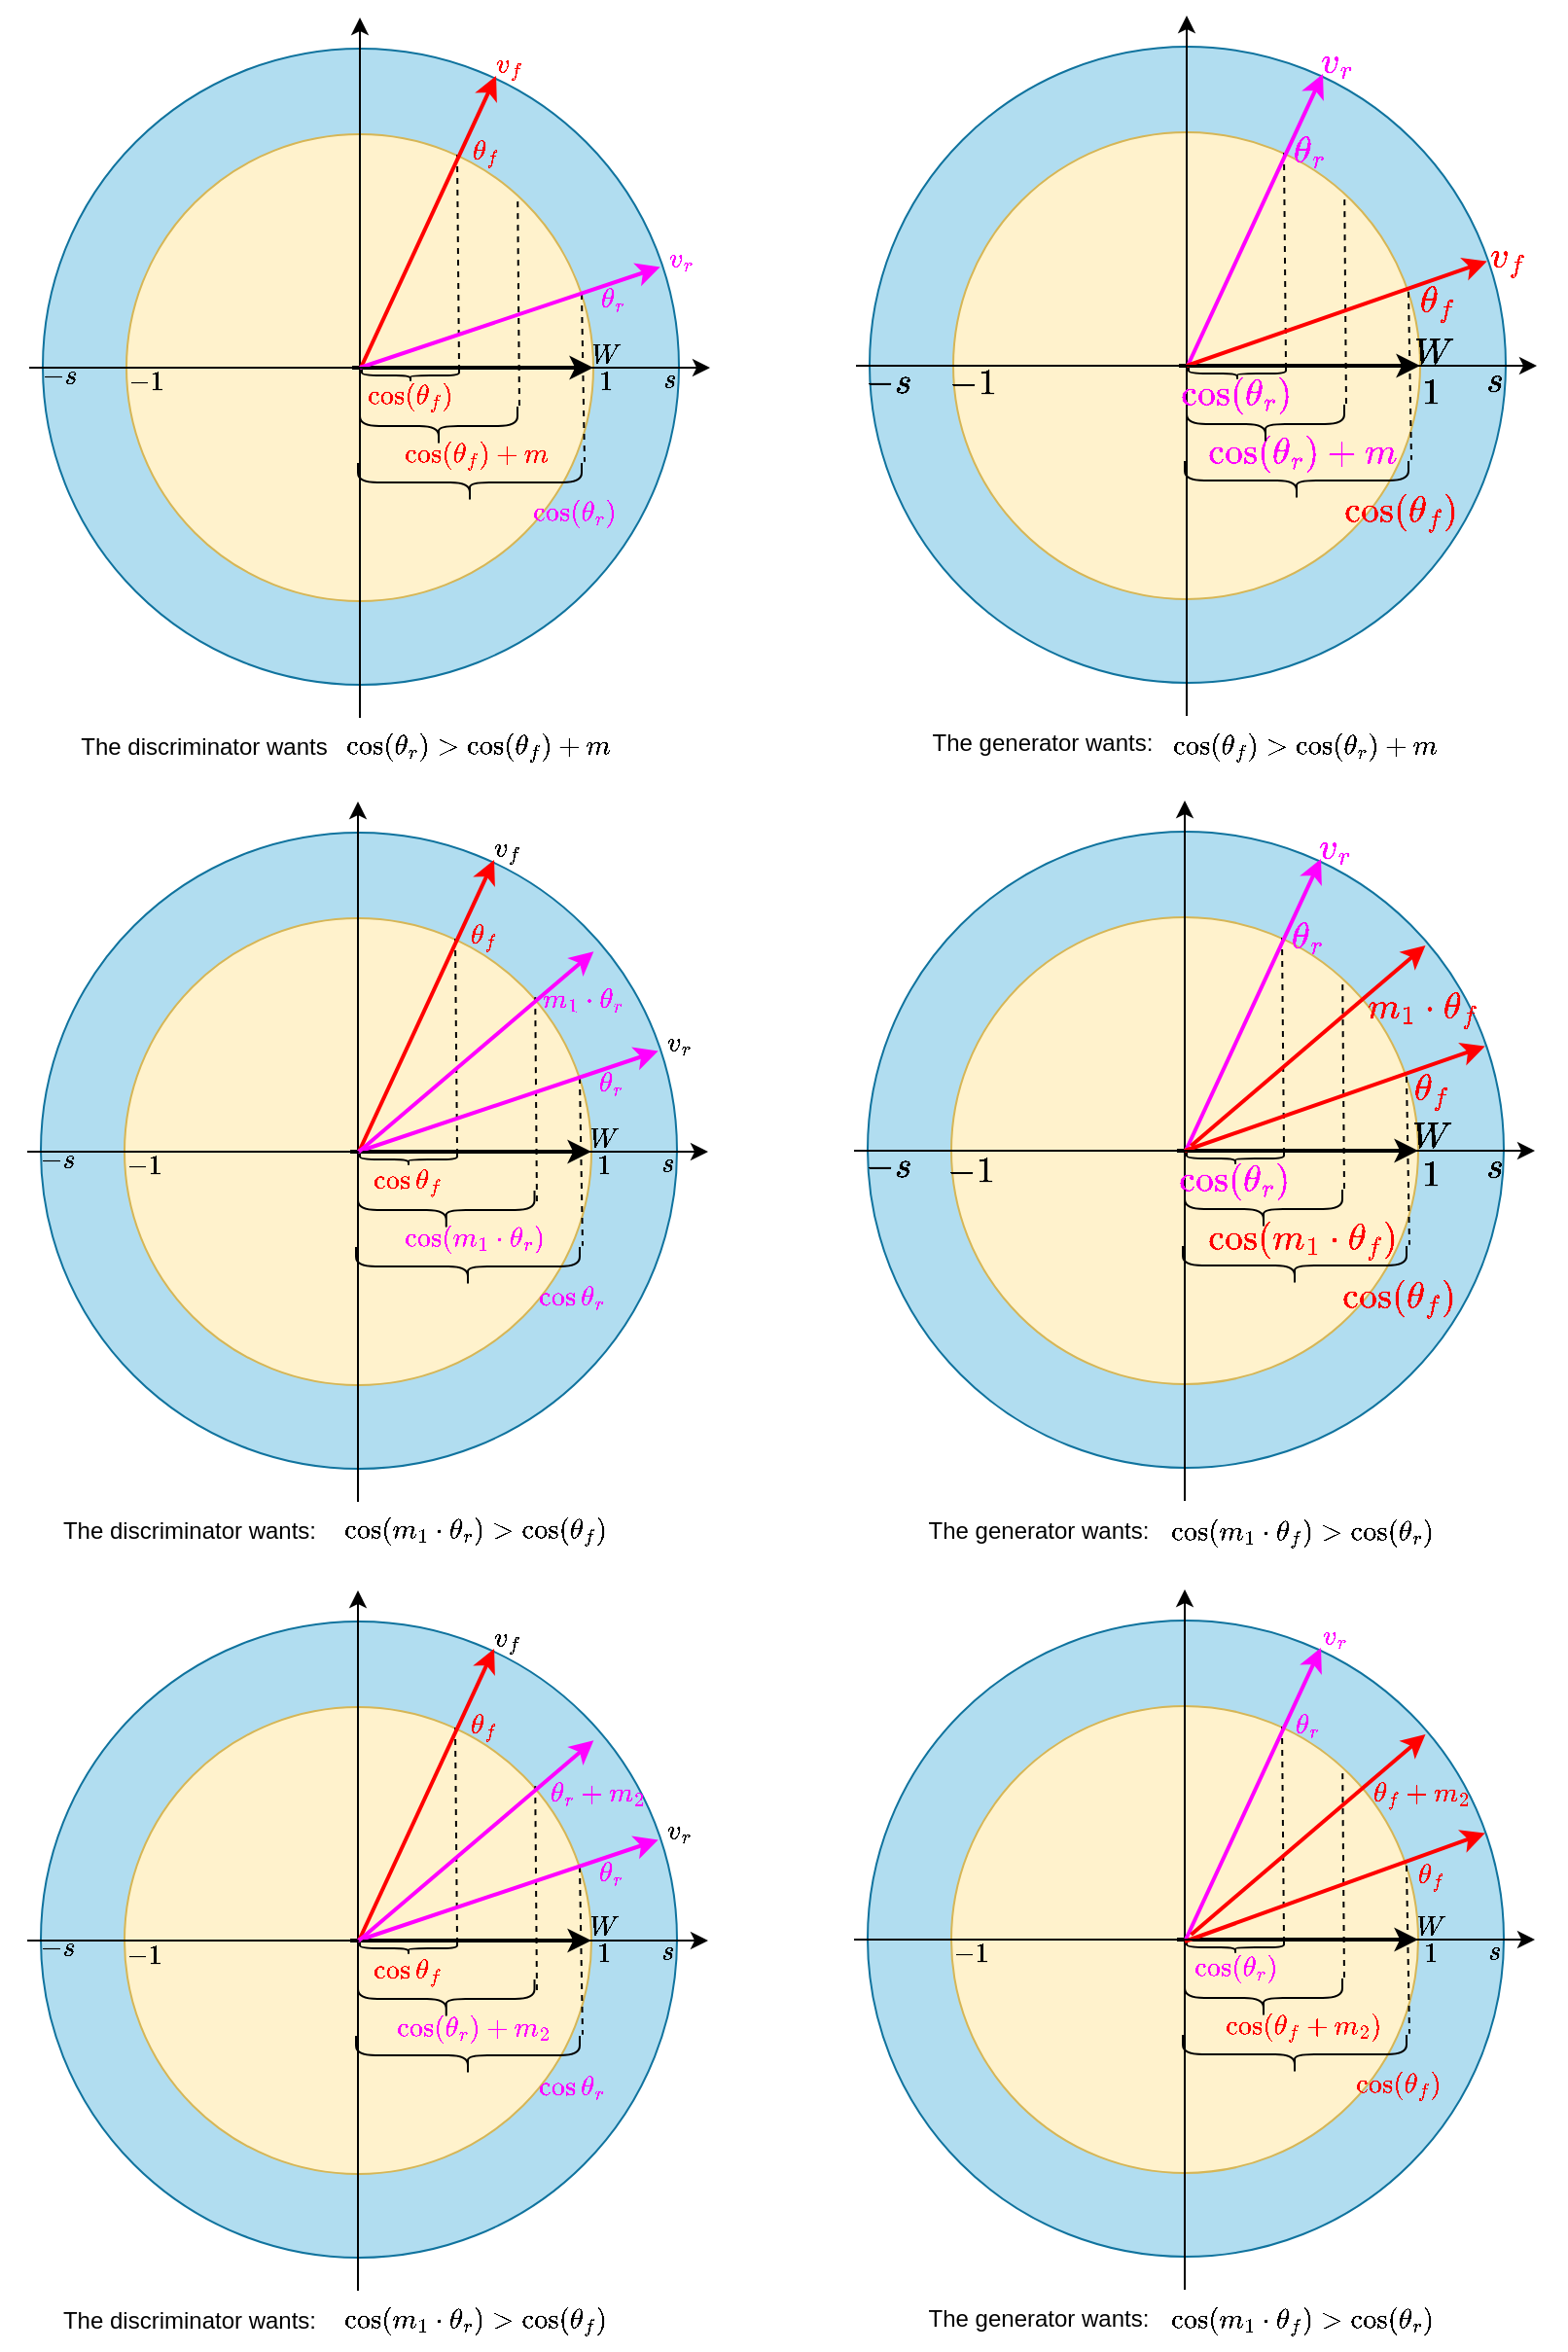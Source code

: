 <mxfile version="21.6.8" type="github">
  <diagram name="Page-1" id="L5gE9TaHChZpEfNY-t2x">
    <mxGraphModel dx="548" dy="389" grid="1" gridSize="10" guides="1" tooltips="1" connect="1" arrows="1" fold="1" page="0" pageScale="1" pageWidth="827" pageHeight="1169" math="1" shadow="0">
      <root>
        <mxCell id="0" />
        <mxCell id="1" parent="0" />
        <mxCell id="ebqqvcWVVmoioaNN8tBe-39" value="" style="ellipse;whiteSpace=wrap;html=1;aspect=fixed;fillColor=#b1ddf0;strokeColor=#10739e;" vertex="1" parent="1">
          <mxGeometry x="37" y="26" width="327" height="327" as="geometry" />
        </mxCell>
        <mxCell id="UZf72PWpk065BYjZ_3hO-1" value="" style="ellipse;whiteSpace=wrap;html=1;aspect=fixed;fillColor=#fff2cc;strokeColor=#d6b656;" parent="1" vertex="1">
          <mxGeometry x="80" y="70" width="240" height="240" as="geometry" />
        </mxCell>
        <mxCell id="UZf72PWpk065BYjZ_3hO-2" value="" style="endArrow=classic;html=1;rounded=0;exitX=0;exitY=0;exitDx=0;exitDy=0;strokeWidth=2;" parent="1" edge="1" source="ebqqvcWVVmoioaNN8tBe-5">
          <mxGeometry width="50" height="50" relative="1" as="geometry">
            <mxPoint x="40" y="189.5" as="sourcePoint" />
            <mxPoint x="320" y="190" as="targetPoint" />
          </mxGeometry>
        </mxCell>
        <mxCell id="UZf72PWpk065BYjZ_3hO-3" value="" style="endArrow=classic;html=1;rounded=0;" parent="1" edge="1">
          <mxGeometry width="50" height="50" relative="1" as="geometry">
            <mxPoint x="200" y="370" as="sourcePoint" />
            <mxPoint x="200" y="10" as="targetPoint" />
          </mxGeometry>
        </mxCell>
        <mxCell id="UZf72PWpk065BYjZ_3hO-12" value="" style="endArrow=none;dashed=1;html=1;rounded=0;" parent="1" edge="1">
          <mxGeometry width="50" height="50" relative="1" as="geometry">
            <mxPoint x="200" y="80" as="sourcePoint" />
            <mxPoint x="200" y="150" as="targetPoint" />
          </mxGeometry>
        </mxCell>
        <mxCell id="UZf72PWpk065BYjZ_3hO-13" value="" style="endArrow=none;dashed=1;html=1;rounded=0;entryX=1.033;entryY=1.013;entryDx=0;entryDy=0;entryPerimeter=0;" parent="1" edge="1" target="ebqqvcWVVmoioaNN8tBe-8">
          <mxGeometry width="50" height="50" relative="1" as="geometry">
            <mxPoint x="314" y="152" as="sourcePoint" />
            <mxPoint x="314.16" y="190.15" as="targetPoint" />
          </mxGeometry>
        </mxCell>
        <mxCell id="ebqqvcWVVmoioaNN8tBe-3" value="" style="endArrow=none;dashed=1;html=1;rounded=0;exitX=0;exitY=0.25;exitDx=0;exitDy=0;" edge="1" parent="1">
          <mxGeometry width="50" height="50" relative="1" as="geometry">
            <mxPoint x="250.0" y="80.5" as="sourcePoint" />
            <mxPoint x="251" y="190" as="targetPoint" />
          </mxGeometry>
        </mxCell>
        <mxCell id="ebqqvcWVVmoioaNN8tBe-4" value="&lt;font color=&quot;#ff00ff&quot;&gt;$$\theta_r$$&lt;/font&gt;" style="text;html=1;strokeColor=none;fillColor=none;align=center;verticalAlign=middle;whiteSpace=wrap;rounded=0;" vertex="1" parent="1">
          <mxGeometry x="300" y="140" width="60" height="30" as="geometry" />
        </mxCell>
        <mxCell id="ebqqvcWVVmoioaNN8tBe-5" value="&lt;font color=&quot;#ff0000&quot;&gt;$$\cos &lt;br&gt;(\theta_f)$$&lt;/font&gt;" style="text;html=1;strokeColor=none;fillColor=none;align=center;verticalAlign=middle;whiteSpace=wrap;rounded=0;" vertex="1" parent="1">
          <mxGeometry x="196" y="190" width="60" height="30" as="geometry" />
        </mxCell>
        <mxCell id="ebqqvcWVVmoioaNN8tBe-6" value="&lt;font color=&quot;#ff0000&quot;&gt;$$\theta_f$$&lt;/font&gt;" style="text;html=1;strokeColor=none;fillColor=none;align=center;verticalAlign=middle;whiteSpace=wrap;rounded=0;" vertex="1" parent="1">
          <mxGeometry x="235" y="64" width="60" height="30" as="geometry" />
        </mxCell>
        <mxCell id="ebqqvcWVVmoioaNN8tBe-7" value="" style="shape=curlyBracket;whiteSpace=wrap;html=1;rounded=1;labelPosition=left;verticalLabelPosition=middle;align=right;verticalAlign=middle;rotation=-90;" vertex="1" parent="1">
          <mxGeometry x="223" y="169" width="6" height="50" as="geometry" />
        </mxCell>
        <mxCell id="ebqqvcWVVmoioaNN8tBe-8" value="" style="shape=curlyBracket;whiteSpace=wrap;html=1;rounded=1;labelPosition=left;verticalLabelPosition=middle;align=right;verticalAlign=middle;rotation=-90;" vertex="1" parent="1">
          <mxGeometry x="246.5" y="191.5" width="20" height="115" as="geometry" />
        </mxCell>
        <mxCell id="ebqqvcWVVmoioaNN8tBe-9" value="&lt;font color=&quot;#ff00ff&quot;&gt;$$\cos &lt;br&gt;(\theta_r)$$&lt;/font&gt;" style="text;html=1;strokeColor=none;fillColor=none;align=center;verticalAlign=middle;whiteSpace=wrap;rounded=0;" vertex="1" parent="1">
          <mxGeometry x="280" y="250" width="60" height="30" as="geometry" />
        </mxCell>
        <mxCell id="ebqqvcWVVmoioaNN8tBe-10" value="&lt;font color=&quot;#ff0000&quot;&gt;$$\cos &lt;br&gt;(\theta_f) +m$$&lt;/font&gt;" style="text;html=1;strokeColor=none;fillColor=none;align=center;verticalAlign=middle;whiteSpace=wrap;rounded=0;" vertex="1" parent="1">
          <mxGeometry x="230" y="220" width="60" height="30" as="geometry" />
        </mxCell>
        <mxCell id="ebqqvcWVVmoioaNN8tBe-11" value="" style="shape=curlyBracket;whiteSpace=wrap;html=1;rounded=1;labelPosition=left;verticalLabelPosition=middle;align=right;verticalAlign=middle;rotation=-90;" vertex="1" parent="1">
          <mxGeometry x="230.5" y="179.5" width="20" height="81" as="geometry" />
        </mxCell>
        <mxCell id="ebqqvcWVVmoioaNN8tBe-12" value="" style="endArrow=none;dashed=1;html=1;rounded=0;entryX=1.033;entryY=1.013;entryDx=0;entryDy=0;entryPerimeter=0;exitX=0.838;exitY=0.144;exitDx=0;exitDy=0;exitPerimeter=0;" edge="1" parent="1" source="UZf72PWpk065BYjZ_3hO-1">
          <mxGeometry width="50" height="50" relative="1" as="geometry">
            <mxPoint x="281" y="126" as="sourcePoint" />
            <mxPoint x="282" y="212" as="targetPoint" />
          </mxGeometry>
        </mxCell>
        <mxCell id="ebqqvcWVVmoioaNN8tBe-13" value="The discriminator wants" style="text;html=1;strokeColor=none;fillColor=none;align=center;verticalAlign=middle;whiteSpace=wrap;rounded=0;" vertex="1" parent="1">
          <mxGeometry x="40" y="370" width="160" height="30" as="geometry" />
        </mxCell>
        <mxCell id="ebqqvcWVVmoioaNN8tBe-16" value="$$\cos(\theta_r)&amp;gt;\cos(\theta_f) +m$$" style="text;html=1;strokeColor=none;fillColor=none;align=center;verticalAlign=middle;whiteSpace=wrap;rounded=0;" vertex="1" parent="1">
          <mxGeometry x="230.5" y="370" width="60" height="30" as="geometry" />
        </mxCell>
        <mxCell id="ebqqvcWVVmoioaNN8tBe-37" value="$$W$$" style="text;html=1;strokeColor=none;fillColor=none;align=center;verticalAlign=middle;whiteSpace=wrap;rounded=0;" vertex="1" parent="1">
          <mxGeometry x="297" y="167.5" width="60" height="30" as="geometry" />
        </mxCell>
        <mxCell id="ebqqvcWVVmoioaNN8tBe-40" value="&lt;font color=&quot;#ff0000&quot;&gt;$$v_f$$&lt;/font&gt;" style="text;html=1;strokeColor=none;fillColor=none;align=center;verticalAlign=middle;whiteSpace=wrap;rounded=0;" vertex="1" parent="1">
          <mxGeometry x="246.5" y="19" width="60" height="30" as="geometry" />
        </mxCell>
        <mxCell id="ebqqvcWVVmoioaNN8tBe-41" value="&lt;font color=&quot;#ff00ff&quot;&gt;$$v_r$$&lt;/font&gt;" style="text;html=1;strokeColor=none;fillColor=none;align=center;verticalAlign=middle;whiteSpace=wrap;rounded=0;" vertex="1" parent="1">
          <mxGeometry x="335" y="118.5" width="60" height="30" as="geometry" />
        </mxCell>
        <mxCell id="ebqqvcWVVmoioaNN8tBe-42" value="" style="endArrow=classic;html=1;rounded=0;entryX=0.392;entryY=0.7;entryDx=0;entryDy=0;entryPerimeter=0;strokeWidth=2;strokeColor=#FF0000;" edge="1" parent="1" target="ebqqvcWVVmoioaNN8tBe-40">
          <mxGeometry width="50" height="50" relative="1" as="geometry">
            <mxPoint x="200.5" y="190" as="sourcePoint" />
            <mxPoint x="250.5" y="140" as="targetPoint" />
          </mxGeometry>
        </mxCell>
        <mxCell id="ebqqvcWVVmoioaNN8tBe-43" value="" style="endArrow=classic;html=1;rounded=0;entryX=0.906;entryY=-0.058;entryDx=0;entryDy=0;entryPerimeter=0;strokeWidth=2;strokeColor=#FF00FF;" edge="1" parent="1" target="ebqqvcWVVmoioaNN8tBe-4">
          <mxGeometry width="50" height="50" relative="1" as="geometry">
            <mxPoint x="200" y="190" as="sourcePoint" />
            <mxPoint x="280" y="50" as="targetPoint" />
          </mxGeometry>
        </mxCell>
        <mxCell id="ebqqvcWVVmoioaNN8tBe-44" value="" style="endArrow=classic;html=1;rounded=0;" edge="1" parent="1">
          <mxGeometry width="50" height="50" relative="1" as="geometry">
            <mxPoint x="30" y="190" as="sourcePoint" />
            <mxPoint x="380" y="190" as="targetPoint" />
          </mxGeometry>
        </mxCell>
        <mxCell id="ebqqvcWVVmoioaNN8tBe-45" value="$$1$$" style="text;html=1;strokeColor=none;fillColor=none;align=center;verticalAlign=middle;whiteSpace=wrap;rounded=0;" vertex="1" parent="1">
          <mxGeometry x="297" y="181.5" width="60" height="30" as="geometry" />
        </mxCell>
        <mxCell id="ebqqvcWVVmoioaNN8tBe-46" value="$$s$$" style="text;html=1;strokeColor=none;fillColor=none;align=center;verticalAlign=middle;whiteSpace=wrap;rounded=0;" vertex="1" parent="1">
          <mxGeometry x="329" y="180.5" width="60" height="30" as="geometry" />
        </mxCell>
        <mxCell id="ebqqvcWVVmoioaNN8tBe-47" value="$$-s$$" style="text;html=1;strokeColor=none;fillColor=none;align=center;verticalAlign=middle;whiteSpace=wrap;rounded=0;" vertex="1" parent="1">
          <mxGeometry x="16" y="178.5" width="60" height="30" as="geometry" />
        </mxCell>
        <mxCell id="ebqqvcWVVmoioaNN8tBe-48" value="$$-1$$" style="text;html=1;strokeColor=none;fillColor=none;align=center;verticalAlign=middle;whiteSpace=wrap;rounded=0;" vertex="1" parent="1">
          <mxGeometry x="60" y="182" width="60" height="30" as="geometry" />
        </mxCell>
        <mxCell id="ebqqvcWVVmoioaNN8tBe-49" value="" style="ellipse;whiteSpace=wrap;html=1;aspect=fixed;fillColor=#b1ddf0;strokeColor=#10739e;" vertex="1" parent="1">
          <mxGeometry x="462" y="25" width="327" height="327" as="geometry" />
        </mxCell>
        <mxCell id="ebqqvcWVVmoioaNN8tBe-50" value="" style="ellipse;whiteSpace=wrap;html=1;aspect=fixed;fillColor=#fff2cc;strokeColor=#d6b656;" vertex="1" parent="1">
          <mxGeometry x="505" y="69" width="240" height="240" as="geometry" />
        </mxCell>
        <mxCell id="ebqqvcWVVmoioaNN8tBe-51" value="" style="endArrow=classic;html=1;rounded=0;exitX=0;exitY=0;exitDx=0;exitDy=0;strokeWidth=2;" edge="1" parent="1" source="ebqqvcWVVmoioaNN8tBe-57">
          <mxGeometry width="50" height="50" relative="1" as="geometry">
            <mxPoint x="465" y="188.5" as="sourcePoint" />
            <mxPoint x="745" y="189" as="targetPoint" />
          </mxGeometry>
        </mxCell>
        <mxCell id="ebqqvcWVVmoioaNN8tBe-52" value="" style="endArrow=classic;html=1;rounded=0;" edge="1" parent="1">
          <mxGeometry width="50" height="50" relative="1" as="geometry">
            <mxPoint x="625" y="369" as="sourcePoint" />
            <mxPoint x="625" y="9" as="targetPoint" />
          </mxGeometry>
        </mxCell>
        <mxCell id="ebqqvcWVVmoioaNN8tBe-53" value="" style="endArrow=none;dashed=1;html=1;rounded=0;" edge="1" parent="1">
          <mxGeometry width="50" height="50" relative="1" as="geometry">
            <mxPoint x="625" y="79" as="sourcePoint" />
            <mxPoint x="625" y="149" as="targetPoint" />
          </mxGeometry>
        </mxCell>
        <mxCell id="ebqqvcWVVmoioaNN8tBe-54" value="" style="endArrow=none;dashed=1;html=1;rounded=0;entryX=1.033;entryY=1.013;entryDx=0;entryDy=0;entryPerimeter=0;" edge="1" parent="1" target="ebqqvcWVVmoioaNN8tBe-60">
          <mxGeometry width="50" height="50" relative="1" as="geometry">
            <mxPoint x="739" y="151" as="sourcePoint" />
            <mxPoint x="739.16" y="189.15" as="targetPoint" />
          </mxGeometry>
        </mxCell>
        <mxCell id="ebqqvcWVVmoioaNN8tBe-55" value="" style="endArrow=none;dashed=1;html=1;rounded=0;exitX=0;exitY=0.25;exitDx=0;exitDy=0;" edge="1" parent="1">
          <mxGeometry width="50" height="50" relative="1" as="geometry">
            <mxPoint x="675.0" y="79.5" as="sourcePoint" />
            <mxPoint x="676" y="189" as="targetPoint" />
          </mxGeometry>
        </mxCell>
        <mxCell id="ebqqvcWVVmoioaNN8tBe-57" value="&lt;font style=&quot;font-size: 16px;&quot; color=&quot;#ff00ff&quot;&gt;$$\cos &lt;br&gt;(\theta_r)$$&lt;/font&gt;" style="text;html=1;strokeColor=none;fillColor=none;align=center;verticalAlign=middle;whiteSpace=wrap;rounded=0;" vertex="1" parent="1">
          <mxGeometry x="621" y="189" width="60" height="30" as="geometry" />
        </mxCell>
        <mxCell id="ebqqvcWVVmoioaNN8tBe-58" value="&lt;font style=&quot;font-size: 16px;&quot; color=&quot;#ff00ff&quot;&gt;$$\theta_r$$&lt;/font&gt;" style="text;html=1;strokeColor=none;fillColor=none;align=center;verticalAlign=middle;whiteSpace=wrap;rounded=0;" vertex="1" parent="1">
          <mxGeometry x="658" y="64" width="60" height="30" as="geometry" />
        </mxCell>
        <mxCell id="ebqqvcWVVmoioaNN8tBe-59" value="" style="shape=curlyBracket;whiteSpace=wrap;html=1;rounded=1;labelPosition=left;verticalLabelPosition=middle;align=right;verticalAlign=middle;rotation=-90;" vertex="1" parent="1">
          <mxGeometry x="648" y="168" width="6" height="50" as="geometry" />
        </mxCell>
        <mxCell id="ebqqvcWVVmoioaNN8tBe-60" value="" style="shape=curlyBracket;whiteSpace=wrap;html=1;rounded=1;labelPosition=left;verticalLabelPosition=middle;align=right;verticalAlign=middle;rotation=-90;" vertex="1" parent="1">
          <mxGeometry x="671.5" y="190.5" width="20" height="115" as="geometry" />
        </mxCell>
        <mxCell id="ebqqvcWVVmoioaNN8tBe-61" value="&lt;font style=&quot;font-size: 16px;&quot; color=&quot;#ff0000&quot;&gt;$$\cos &lt;br&gt;(\theta_f)$$&lt;/font&gt;" style="text;html=1;strokeColor=none;fillColor=none;align=center;verticalAlign=middle;whiteSpace=wrap;rounded=0;" vertex="1" parent="1">
          <mxGeometry x="705" y="249" width="60" height="30" as="geometry" />
        </mxCell>
        <mxCell id="ebqqvcWVVmoioaNN8tBe-62" value="&lt;font style=&quot;font-size: 16px;&quot; color=&quot;#ff00ff&quot;&gt;$$\cos &lt;br&gt;(\theta_r) +m$$&lt;/font&gt;" style="text;html=1;strokeColor=none;fillColor=none;align=center;verticalAlign=middle;whiteSpace=wrap;rounded=0;" vertex="1" parent="1">
          <mxGeometry x="655" y="219" width="60" height="30" as="geometry" />
        </mxCell>
        <mxCell id="ebqqvcWVVmoioaNN8tBe-63" value="" style="shape=curlyBracket;whiteSpace=wrap;html=1;rounded=1;labelPosition=left;verticalLabelPosition=middle;align=right;verticalAlign=middle;rotation=-90;" vertex="1" parent="1">
          <mxGeometry x="655.5" y="178.5" width="20" height="81" as="geometry" />
        </mxCell>
        <mxCell id="ebqqvcWVVmoioaNN8tBe-64" value="" style="endArrow=none;dashed=1;html=1;rounded=0;entryX=1.033;entryY=1.013;entryDx=0;entryDy=0;entryPerimeter=0;exitX=0.838;exitY=0.144;exitDx=0;exitDy=0;exitPerimeter=0;" edge="1" parent="1" source="ebqqvcWVVmoioaNN8tBe-50">
          <mxGeometry width="50" height="50" relative="1" as="geometry">
            <mxPoint x="706" y="125" as="sourcePoint" />
            <mxPoint x="707" y="211" as="targetPoint" />
          </mxGeometry>
        </mxCell>
        <mxCell id="ebqqvcWVVmoioaNN8tBe-66" value="$$\cos(\theta_f)&amp;gt;\cos(\theta_r) +m$$" style="text;html=1;strokeColor=none;fillColor=none;align=center;verticalAlign=middle;whiteSpace=wrap;rounded=0;" vertex="1" parent="1">
          <mxGeometry x="655.5" y="370" width="60" height="30" as="geometry" />
        </mxCell>
        <mxCell id="ebqqvcWVVmoioaNN8tBe-67" value="&lt;font style=&quot;font-size: 16px;&quot;&gt;$$W$$&lt;/font&gt;" style="text;html=1;strokeColor=none;fillColor=none;align=center;verticalAlign=middle;whiteSpace=wrap;rounded=0;" vertex="1" parent="1">
          <mxGeometry x="722" y="166.5" width="60" height="30" as="geometry" />
        </mxCell>
        <mxCell id="ebqqvcWVVmoioaNN8tBe-68" value="&lt;font style=&quot;font-size: 16px;&quot; color=&quot;#ff00ff&quot;&gt;$$v_r$$&lt;/font&gt;" style="text;html=1;strokeColor=none;fillColor=none;align=center;verticalAlign=middle;whiteSpace=wrap;rounded=0;" vertex="1" parent="1">
          <mxGeometry x="671.5" y="18" width="60" height="30" as="geometry" />
        </mxCell>
        <mxCell id="ebqqvcWVVmoioaNN8tBe-69" value="&lt;font style=&quot;font-size: 16px;&quot; color=&quot;#ff0000&quot;&gt;$$v_f$$&lt;/font&gt;" style="text;html=1;strokeColor=none;fillColor=none;align=center;verticalAlign=middle;whiteSpace=wrap;rounded=0;" vertex="1" parent="1">
          <mxGeometry x="760" y="117.5" width="60" height="30" as="geometry" />
        </mxCell>
        <mxCell id="ebqqvcWVVmoioaNN8tBe-70" value="" style="endArrow=classic;html=1;rounded=0;entryX=0.392;entryY=0.7;entryDx=0;entryDy=0;entryPerimeter=0;strokeWidth=2;strokeColor=#FF00FF;" edge="1" parent="1" target="ebqqvcWVVmoioaNN8tBe-68">
          <mxGeometry width="50" height="50" relative="1" as="geometry">
            <mxPoint x="625.5" y="189" as="sourcePoint" />
            <mxPoint x="675.5" y="139" as="targetPoint" />
          </mxGeometry>
        </mxCell>
        <mxCell id="ebqqvcWVVmoioaNN8tBe-71" value="" style="endArrow=classic;html=1;rounded=0;entryX=0.906;entryY=-0.058;entryDx=0;entryDy=0;entryPerimeter=0;strokeWidth=2;strokeColor=#FF0000;" edge="1" parent="1">
          <mxGeometry width="50" height="50" relative="1" as="geometry">
            <mxPoint x="625" y="189" as="sourcePoint" />
            <mxPoint x="779.36" y="135.26" as="targetPoint" />
          </mxGeometry>
        </mxCell>
        <mxCell id="ebqqvcWVVmoioaNN8tBe-72" value="" style="endArrow=classic;html=1;rounded=0;" edge="1" parent="1">
          <mxGeometry width="50" height="50" relative="1" as="geometry">
            <mxPoint x="455" y="189" as="sourcePoint" />
            <mxPoint x="805" y="189" as="targetPoint" />
          </mxGeometry>
        </mxCell>
        <mxCell id="ebqqvcWVVmoioaNN8tBe-73" value="&lt;font style=&quot;font-size: 16px;&quot;&gt;$$1$$&lt;/font&gt;" style="text;html=1;strokeColor=none;fillColor=none;align=center;verticalAlign=middle;whiteSpace=wrap;rounded=0;" vertex="1" parent="1">
          <mxGeometry x="721" y="188" width="60" height="30" as="geometry" />
        </mxCell>
        <mxCell id="ebqqvcWVVmoioaNN8tBe-74" value="&lt;font style=&quot;font-size: 16px;&quot;&gt;$$s$$&lt;/font&gt;" style="text;html=1;strokeColor=none;fillColor=none;align=center;verticalAlign=middle;whiteSpace=wrap;rounded=0;" vertex="1" parent="1">
          <mxGeometry x="753" y="182" width="60" height="30" as="geometry" />
        </mxCell>
        <mxCell id="ebqqvcWVVmoioaNN8tBe-75" value="&lt;font style=&quot;font-size: 16px;&quot;&gt;$$-s$$&lt;/font&gt;" style="text;html=1;strokeColor=none;fillColor=none;align=center;verticalAlign=middle;whiteSpace=wrap;rounded=0;" vertex="1" parent="1">
          <mxGeometry x="442" y="181.5" width="60" height="30" as="geometry" />
        </mxCell>
        <mxCell id="ebqqvcWVVmoioaNN8tBe-76" value="&lt;font style=&quot;font-size: 16px;&quot;&gt;$$-1$$&lt;/font&gt;" style="text;html=1;strokeColor=none;fillColor=none;align=center;verticalAlign=middle;whiteSpace=wrap;rounded=0;" vertex="1" parent="1">
          <mxGeometry x="485" y="183" width="60" height="30" as="geometry" />
        </mxCell>
        <mxCell id="ebqqvcWVVmoioaNN8tBe-80" value="" style="ellipse;whiteSpace=wrap;html=1;aspect=fixed;fillColor=#b1ddf0;strokeColor=#10739e;" vertex="1" parent="1">
          <mxGeometry x="36" y="429" width="327" height="327" as="geometry" />
        </mxCell>
        <mxCell id="ebqqvcWVVmoioaNN8tBe-81" value="" style="ellipse;whiteSpace=wrap;html=1;aspect=fixed;fillColor=#fff2cc;strokeColor=#d6b656;" vertex="1" parent="1">
          <mxGeometry x="79" y="473" width="240" height="240" as="geometry" />
        </mxCell>
        <mxCell id="ebqqvcWVVmoioaNN8tBe-82" value="" style="endArrow=classic;html=1;rounded=0;exitX=0;exitY=0;exitDx=0;exitDy=0;strokeWidth=2;" edge="1" parent="1" source="ebqqvcWVVmoioaNN8tBe-88">
          <mxGeometry width="50" height="50" relative="1" as="geometry">
            <mxPoint x="39" y="592.5" as="sourcePoint" />
            <mxPoint x="319" y="593" as="targetPoint" />
          </mxGeometry>
        </mxCell>
        <mxCell id="ebqqvcWVVmoioaNN8tBe-83" value="" style="endArrow=classic;html=1;rounded=0;" edge="1" parent="1">
          <mxGeometry width="50" height="50" relative="1" as="geometry">
            <mxPoint x="199" y="773" as="sourcePoint" />
            <mxPoint x="199" y="413" as="targetPoint" />
          </mxGeometry>
        </mxCell>
        <mxCell id="ebqqvcWVVmoioaNN8tBe-84" value="" style="endArrow=none;dashed=1;html=1;rounded=0;" edge="1" parent="1">
          <mxGeometry width="50" height="50" relative="1" as="geometry">
            <mxPoint x="199" y="483" as="sourcePoint" />
            <mxPoint x="199" y="553" as="targetPoint" />
          </mxGeometry>
        </mxCell>
        <mxCell id="ebqqvcWVVmoioaNN8tBe-85" value="" style="endArrow=none;dashed=1;html=1;rounded=0;entryX=1.033;entryY=1.013;entryDx=0;entryDy=0;entryPerimeter=0;" edge="1" parent="1" target="ebqqvcWVVmoioaNN8tBe-91">
          <mxGeometry width="50" height="50" relative="1" as="geometry">
            <mxPoint x="313" y="555" as="sourcePoint" />
            <mxPoint x="313.16" y="593.15" as="targetPoint" />
          </mxGeometry>
        </mxCell>
        <mxCell id="ebqqvcWVVmoioaNN8tBe-86" value="" style="endArrow=none;dashed=1;html=1;rounded=0;exitX=0;exitY=0.25;exitDx=0;exitDy=0;" edge="1" parent="1">
          <mxGeometry width="50" height="50" relative="1" as="geometry">
            <mxPoint x="249.0" y="483.5" as="sourcePoint" />
            <mxPoint x="250" y="593" as="targetPoint" />
          </mxGeometry>
        </mxCell>
        <mxCell id="ebqqvcWVVmoioaNN8tBe-87" value="&lt;font color=&quot;#ff00ff&quot;&gt;$$\theta_r$$&lt;/font&gt;" style="text;html=1;strokeColor=none;fillColor=none;align=center;verticalAlign=middle;whiteSpace=wrap;rounded=0;" vertex="1" parent="1">
          <mxGeometry x="299" y="543" width="60" height="30" as="geometry" />
        </mxCell>
        <mxCell id="ebqqvcWVVmoioaNN8tBe-88" value="&lt;font color=&quot;#ff0000&quot;&gt;$$\cos &lt;br&gt;\theta_f$$&lt;/font&gt;" style="text;html=1;strokeColor=none;fillColor=none;align=center;verticalAlign=middle;whiteSpace=wrap;rounded=0;" vertex="1" parent="1">
          <mxGeometry x="195" y="593" width="60" height="30" as="geometry" />
        </mxCell>
        <mxCell id="ebqqvcWVVmoioaNN8tBe-89" value="&lt;font color=&quot;#ff0000&quot;&gt;$$\theta_f$$&lt;/font&gt;" style="text;html=1;strokeColor=none;fillColor=none;align=center;verticalAlign=middle;whiteSpace=wrap;rounded=0;" vertex="1" parent="1">
          <mxGeometry x="234" y="467" width="60" height="30" as="geometry" />
        </mxCell>
        <mxCell id="ebqqvcWVVmoioaNN8tBe-90" value="" style="shape=curlyBracket;whiteSpace=wrap;html=1;rounded=1;labelPosition=left;verticalLabelPosition=middle;align=right;verticalAlign=middle;rotation=-90;" vertex="1" parent="1">
          <mxGeometry x="222" y="572" width="6" height="50" as="geometry" />
        </mxCell>
        <mxCell id="ebqqvcWVVmoioaNN8tBe-91" value="" style="shape=curlyBracket;whiteSpace=wrap;html=1;rounded=1;labelPosition=left;verticalLabelPosition=middle;align=right;verticalAlign=middle;rotation=-90;" vertex="1" parent="1">
          <mxGeometry x="245.5" y="594.5" width="20" height="115" as="geometry" />
        </mxCell>
        <mxCell id="ebqqvcWVVmoioaNN8tBe-92" value="&lt;font color=&quot;#ff00ff&quot;&gt;$$\cos &lt;br&gt;\theta_r$$&lt;/font&gt;" style="text;html=1;strokeColor=none;fillColor=none;align=center;verticalAlign=middle;whiteSpace=wrap;rounded=0;" vertex="1" parent="1">
          <mxGeometry x="279" y="653" width="60" height="30" as="geometry" />
        </mxCell>
        <mxCell id="ebqqvcWVVmoioaNN8tBe-93" value="&lt;font color=&quot;#ff00ff&quot;&gt;$$\cos &lt;br&gt;(m_1\cdot \theta_r)$$&lt;/font&gt;" style="text;html=1;strokeColor=none;fillColor=none;align=center;verticalAlign=middle;whiteSpace=wrap;rounded=0;" vertex="1" parent="1">
          <mxGeometry x="229" y="623" width="60" height="30" as="geometry" />
        </mxCell>
        <mxCell id="ebqqvcWVVmoioaNN8tBe-94" value="" style="shape=curlyBracket;whiteSpace=wrap;html=1;rounded=1;labelPosition=left;verticalLabelPosition=middle;align=right;verticalAlign=middle;rotation=-90;" vertex="1" parent="1">
          <mxGeometry x="234.38" y="577.63" width="20" height="90.75" as="geometry" />
        </mxCell>
        <mxCell id="ebqqvcWVVmoioaNN8tBe-95" value="" style="endArrow=none;dashed=1;html=1;rounded=0;entryX=1.033;entryY=1.013;entryDx=0;entryDy=0;entryPerimeter=0;exitX=0.838;exitY=0.144;exitDx=0;exitDy=0;exitPerimeter=0;" edge="1" parent="1">
          <mxGeometry width="50" height="50" relative="1" as="geometry">
            <mxPoint x="290.12" y="513.56" as="sourcePoint" />
            <mxPoint x="291" y="621" as="targetPoint" />
          </mxGeometry>
        </mxCell>
        <mxCell id="ebqqvcWVVmoioaNN8tBe-96" value="The discriminator wants:" style="text;html=1;strokeColor=none;fillColor=none;align=center;verticalAlign=middle;whiteSpace=wrap;rounded=0;" vertex="1" parent="1">
          <mxGeometry x="45" y="773" width="134.5" height="30" as="geometry" />
        </mxCell>
        <mxCell id="ebqqvcWVVmoioaNN8tBe-97" value="$$\cos(m_1\cdot \theta_r)&amp;gt;\cos(\theta_f)$$" style="text;html=1;strokeColor=none;fillColor=none;align=center;verticalAlign=middle;whiteSpace=wrap;rounded=0;" vertex="1" parent="1">
          <mxGeometry x="229.5" y="773" width="60" height="30" as="geometry" />
        </mxCell>
        <mxCell id="ebqqvcWVVmoioaNN8tBe-98" value="$$W$$" style="text;html=1;strokeColor=none;fillColor=none;align=center;verticalAlign=middle;whiteSpace=wrap;rounded=0;" vertex="1" parent="1">
          <mxGeometry x="296" y="570.5" width="60" height="30" as="geometry" />
        </mxCell>
        <mxCell id="ebqqvcWVVmoioaNN8tBe-99" value="$$v_f$$" style="text;html=1;strokeColor=none;fillColor=none;align=center;verticalAlign=middle;whiteSpace=wrap;rounded=0;" vertex="1" parent="1">
          <mxGeometry x="245.5" y="422" width="60" height="30" as="geometry" />
        </mxCell>
        <mxCell id="ebqqvcWVVmoioaNN8tBe-100" value="$$v_r$$" style="text;html=1;strokeColor=none;fillColor=none;align=center;verticalAlign=middle;whiteSpace=wrap;rounded=0;" vertex="1" parent="1">
          <mxGeometry x="334" y="521.5" width="60" height="30" as="geometry" />
        </mxCell>
        <mxCell id="ebqqvcWVVmoioaNN8tBe-101" value="" style="endArrow=classic;html=1;rounded=0;entryX=0.392;entryY=0.7;entryDx=0;entryDy=0;entryPerimeter=0;strokeWidth=2;strokeColor=#FF0000;" edge="1" parent="1" target="ebqqvcWVVmoioaNN8tBe-99">
          <mxGeometry width="50" height="50" relative="1" as="geometry">
            <mxPoint x="199.5" y="593" as="sourcePoint" />
            <mxPoint x="249.5" y="543" as="targetPoint" />
          </mxGeometry>
        </mxCell>
        <mxCell id="ebqqvcWVVmoioaNN8tBe-102" value="" style="endArrow=classic;html=1;rounded=0;entryX=0.906;entryY=-0.058;entryDx=0;entryDy=0;entryPerimeter=0;strokeWidth=2;strokeColor=#FF00FF;" edge="1" parent="1" target="ebqqvcWVVmoioaNN8tBe-87">
          <mxGeometry width="50" height="50" relative="1" as="geometry">
            <mxPoint x="199" y="593" as="sourcePoint" />
            <mxPoint x="279" y="453" as="targetPoint" />
          </mxGeometry>
        </mxCell>
        <mxCell id="ebqqvcWVVmoioaNN8tBe-103" value="" style="endArrow=classic;html=1;rounded=0;" edge="1" parent="1">
          <mxGeometry width="50" height="50" relative="1" as="geometry">
            <mxPoint x="29" y="593" as="sourcePoint" />
            <mxPoint x="379" y="593" as="targetPoint" />
          </mxGeometry>
        </mxCell>
        <mxCell id="ebqqvcWVVmoioaNN8tBe-104" value="$$1$$" style="text;html=1;strokeColor=none;fillColor=none;align=center;verticalAlign=middle;whiteSpace=wrap;rounded=0;" vertex="1" parent="1">
          <mxGeometry x="296" y="584.5" width="60" height="30" as="geometry" />
        </mxCell>
        <mxCell id="ebqqvcWVVmoioaNN8tBe-105" value="$$s$$" style="text;html=1;strokeColor=none;fillColor=none;align=center;verticalAlign=middle;whiteSpace=wrap;rounded=0;" vertex="1" parent="1">
          <mxGeometry x="328" y="583.5" width="60" height="30" as="geometry" />
        </mxCell>
        <mxCell id="ebqqvcWVVmoioaNN8tBe-106" value="$$-s$$" style="text;html=1;strokeColor=none;fillColor=none;align=center;verticalAlign=middle;whiteSpace=wrap;rounded=0;" vertex="1" parent="1">
          <mxGeometry x="15" y="581.5" width="60" height="30" as="geometry" />
        </mxCell>
        <mxCell id="ebqqvcWVVmoioaNN8tBe-107" value="$$-1$$" style="text;html=1;strokeColor=none;fillColor=none;align=center;verticalAlign=middle;whiteSpace=wrap;rounded=0;" vertex="1" parent="1">
          <mxGeometry x="59" y="585" width="60" height="30" as="geometry" />
        </mxCell>
        <mxCell id="ebqqvcWVVmoioaNN8tBe-108" value="" style="endArrow=classic;html=1;rounded=0;entryX=0.869;entryY=0.187;entryDx=0;entryDy=0;entryPerimeter=0;strokeWidth=2;strokeColor=#FF00FF;" edge="1" parent="1" target="ebqqvcWVVmoioaNN8tBe-80">
          <mxGeometry width="50" height="50" relative="1" as="geometry">
            <mxPoint x="199.5" y="593" as="sourcePoint" />
            <mxPoint x="353.5" y="541" as="targetPoint" />
          </mxGeometry>
        </mxCell>
        <mxCell id="ebqqvcWVVmoioaNN8tBe-110" value="&lt;font color=&quot;#ff00ff&quot;&gt;$$m_1\cdot \theta_r$$&lt;/font&gt;" style="text;html=1;strokeColor=none;fillColor=none;align=center;verticalAlign=middle;whiteSpace=wrap;rounded=0;" vertex="1" parent="1">
          <mxGeometry x="285" y="500" width="60" height="30" as="geometry" />
        </mxCell>
        <mxCell id="ebqqvcWVVmoioaNN8tBe-141" value="" style="ellipse;whiteSpace=wrap;html=1;aspect=fixed;fillColor=#b1ddf0;strokeColor=#10739e;" vertex="1" parent="1">
          <mxGeometry x="461" y="428.5" width="327" height="327" as="geometry" />
        </mxCell>
        <mxCell id="ebqqvcWVVmoioaNN8tBe-142" value="" style="ellipse;whiteSpace=wrap;html=1;aspect=fixed;fillColor=#fff2cc;strokeColor=#d6b656;" vertex="1" parent="1">
          <mxGeometry x="504" y="472.5" width="240" height="240" as="geometry" />
        </mxCell>
        <mxCell id="ebqqvcWVVmoioaNN8tBe-143" value="" style="endArrow=classic;html=1;rounded=0;exitX=0;exitY=0;exitDx=0;exitDy=0;strokeWidth=2;" edge="1" parent="1" source="ebqqvcWVVmoioaNN8tBe-149">
          <mxGeometry width="50" height="50" relative="1" as="geometry">
            <mxPoint x="464" y="592" as="sourcePoint" />
            <mxPoint x="744" y="592.5" as="targetPoint" />
          </mxGeometry>
        </mxCell>
        <mxCell id="ebqqvcWVVmoioaNN8tBe-144" value="" style="endArrow=classic;html=1;rounded=0;" edge="1" parent="1">
          <mxGeometry width="50" height="50" relative="1" as="geometry">
            <mxPoint x="624" y="772.5" as="sourcePoint" />
            <mxPoint x="624" y="412.5" as="targetPoint" />
          </mxGeometry>
        </mxCell>
        <mxCell id="ebqqvcWVVmoioaNN8tBe-145" value="" style="endArrow=none;dashed=1;html=1;rounded=0;" edge="1" parent="1">
          <mxGeometry width="50" height="50" relative="1" as="geometry">
            <mxPoint x="624" y="482.5" as="sourcePoint" />
            <mxPoint x="624" y="552.5" as="targetPoint" />
          </mxGeometry>
        </mxCell>
        <mxCell id="ebqqvcWVVmoioaNN8tBe-146" value="" style="endArrow=none;dashed=1;html=1;rounded=0;entryX=1.033;entryY=1.013;entryDx=0;entryDy=0;entryPerimeter=0;" edge="1" parent="1" target="ebqqvcWVVmoioaNN8tBe-152">
          <mxGeometry width="50" height="50" relative="1" as="geometry">
            <mxPoint x="738" y="554.5" as="sourcePoint" />
            <mxPoint x="738.16" y="592.65" as="targetPoint" />
          </mxGeometry>
        </mxCell>
        <mxCell id="ebqqvcWVVmoioaNN8tBe-147" value="" style="endArrow=none;dashed=1;html=1;rounded=0;exitX=0;exitY=0.25;exitDx=0;exitDy=0;" edge="1" parent="1">
          <mxGeometry width="50" height="50" relative="1" as="geometry">
            <mxPoint x="674.0" y="483" as="sourcePoint" />
            <mxPoint x="675" y="592.5" as="targetPoint" />
          </mxGeometry>
        </mxCell>
        <mxCell id="ebqqvcWVVmoioaNN8tBe-149" value="&lt;font style=&quot;font-size: 16px;&quot; color=&quot;#ff00ff&quot;&gt;$$\cos &lt;br&gt;(\theta_r)$$&lt;/font&gt;" style="text;html=1;strokeColor=none;fillColor=none;align=center;verticalAlign=middle;whiteSpace=wrap;rounded=0;" vertex="1" parent="1">
          <mxGeometry x="620" y="592.5" width="60" height="30" as="geometry" />
        </mxCell>
        <mxCell id="ebqqvcWVVmoioaNN8tBe-150" value="&lt;font style=&quot;font-size: 16px;&quot; color=&quot;#ff00ff&quot;&gt;$$\theta_r$$&lt;/font&gt;" style="text;html=1;strokeColor=none;fillColor=none;align=center;verticalAlign=middle;whiteSpace=wrap;rounded=0;" vertex="1" parent="1">
          <mxGeometry x="657" y="467.5" width="60" height="30" as="geometry" />
        </mxCell>
        <mxCell id="ebqqvcWVVmoioaNN8tBe-151" value="" style="shape=curlyBracket;whiteSpace=wrap;html=1;rounded=1;labelPosition=left;verticalLabelPosition=middle;align=right;verticalAlign=middle;rotation=-90;" vertex="1" parent="1">
          <mxGeometry x="647" y="571.5" width="6" height="50" as="geometry" />
        </mxCell>
        <mxCell id="ebqqvcWVVmoioaNN8tBe-152" value="" style="shape=curlyBracket;whiteSpace=wrap;html=1;rounded=1;labelPosition=left;verticalLabelPosition=middle;align=right;verticalAlign=middle;rotation=-90;" vertex="1" parent="1">
          <mxGeometry x="670.5" y="594" width="20" height="115" as="geometry" />
        </mxCell>
        <mxCell id="ebqqvcWVVmoioaNN8tBe-153" value="&lt;font style=&quot;font-size: 16px;&quot; color=&quot;#ff0000&quot;&gt;$$\cos &lt;br&gt;(\theta_f)$$&lt;/font&gt;" style="text;html=1;strokeColor=none;fillColor=none;align=center;verticalAlign=middle;whiteSpace=wrap;rounded=0;" vertex="1" parent="1">
          <mxGeometry x="704" y="652.5" width="60" height="30" as="geometry" />
        </mxCell>
        <mxCell id="ebqqvcWVVmoioaNN8tBe-155" value="" style="shape=curlyBracket;whiteSpace=wrap;html=1;rounded=1;labelPosition=left;verticalLabelPosition=middle;align=right;verticalAlign=middle;rotation=-90;" vertex="1" parent="1">
          <mxGeometry x="654.5" y="582" width="20" height="81" as="geometry" />
        </mxCell>
        <mxCell id="ebqqvcWVVmoioaNN8tBe-156" value="" style="endArrow=none;dashed=1;html=1;rounded=0;entryX=1.033;entryY=1.013;entryDx=0;entryDy=0;entryPerimeter=0;exitX=0.838;exitY=0.144;exitDx=0;exitDy=0;exitPerimeter=0;" edge="1" parent="1" source="ebqqvcWVVmoioaNN8tBe-142">
          <mxGeometry width="50" height="50" relative="1" as="geometry">
            <mxPoint x="705" y="528.5" as="sourcePoint" />
            <mxPoint x="706" y="614.5" as="targetPoint" />
          </mxGeometry>
        </mxCell>
        <mxCell id="ebqqvcWVVmoioaNN8tBe-157" value="The generator wants:" style="text;html=1;strokeColor=none;fillColor=none;align=center;verticalAlign=middle;whiteSpace=wrap;rounded=0;" vertex="1" parent="1">
          <mxGeometry x="489" y="772.5" width="119.5" height="30" as="geometry" />
        </mxCell>
        <mxCell id="ebqqvcWVVmoioaNN8tBe-158" value="$$\cos(m_1\cdot \theta_f)&amp;gt;\cos(\theta_r)$$" style="text;html=1;strokeColor=none;fillColor=none;align=center;verticalAlign=middle;whiteSpace=wrap;rounded=0;" vertex="1" parent="1">
          <mxGeometry x="654.5" y="773.5" width="60" height="30" as="geometry" />
        </mxCell>
        <mxCell id="ebqqvcWVVmoioaNN8tBe-159" value="&lt;font style=&quot;font-size: 16px;&quot;&gt;$$W$$&lt;/font&gt;" style="text;html=1;strokeColor=none;fillColor=none;align=center;verticalAlign=middle;whiteSpace=wrap;rounded=0;" vertex="1" parent="1">
          <mxGeometry x="721" y="570" width="60" height="30" as="geometry" />
        </mxCell>
        <mxCell id="ebqqvcWVVmoioaNN8tBe-160" value="&lt;font style=&quot;font-size: 16px;&quot; color=&quot;#ff00ff&quot;&gt;$$v_r$$&lt;/font&gt;" style="text;html=1;strokeColor=none;fillColor=none;align=center;verticalAlign=middle;whiteSpace=wrap;rounded=0;" vertex="1" parent="1">
          <mxGeometry x="670.5" y="421.5" width="60" height="30" as="geometry" />
        </mxCell>
        <mxCell id="ebqqvcWVVmoioaNN8tBe-161" value="" style="endArrow=classic;html=1;rounded=0;entryX=0.392;entryY=0.7;entryDx=0;entryDy=0;entryPerimeter=0;strokeWidth=2;strokeColor=#FF00FF;" edge="1" parent="1" target="ebqqvcWVVmoioaNN8tBe-160">
          <mxGeometry width="50" height="50" relative="1" as="geometry">
            <mxPoint x="624.5" y="592.5" as="sourcePoint" />
            <mxPoint x="674.5" y="542.5" as="targetPoint" />
          </mxGeometry>
        </mxCell>
        <mxCell id="ebqqvcWVVmoioaNN8tBe-162" value="" style="endArrow=classic;html=1;rounded=0;entryX=0.906;entryY=-0.058;entryDx=0;entryDy=0;entryPerimeter=0;strokeWidth=2;strokeColor=#FF0000;" edge="1" parent="1">
          <mxGeometry width="50" height="50" relative="1" as="geometry">
            <mxPoint x="624" y="592.5" as="sourcePoint" />
            <mxPoint x="778.36" y="538.76" as="targetPoint" />
          </mxGeometry>
        </mxCell>
        <mxCell id="ebqqvcWVVmoioaNN8tBe-163" value="" style="endArrow=classic;html=1;rounded=0;" edge="1" parent="1">
          <mxGeometry width="50" height="50" relative="1" as="geometry">
            <mxPoint x="454" y="592.5" as="sourcePoint" />
            <mxPoint x="804" y="592.5" as="targetPoint" />
          </mxGeometry>
        </mxCell>
        <mxCell id="ebqqvcWVVmoioaNN8tBe-164" value="&lt;font style=&quot;font-size: 16px;&quot;&gt;$$1$$&lt;/font&gt;" style="text;html=1;strokeColor=none;fillColor=none;align=center;verticalAlign=middle;whiteSpace=wrap;rounded=0;" vertex="1" parent="1">
          <mxGeometry x="721" y="589.5" width="60" height="30" as="geometry" />
        </mxCell>
        <mxCell id="ebqqvcWVVmoioaNN8tBe-165" value="&lt;font style=&quot;font-size: 16px;&quot;&gt;$$s$$&lt;/font&gt;" style="text;html=1;strokeColor=none;fillColor=none;align=center;verticalAlign=middle;whiteSpace=wrap;rounded=0;" vertex="1" parent="1">
          <mxGeometry x="753" y="585.5" width="60" height="30" as="geometry" />
        </mxCell>
        <mxCell id="ebqqvcWVVmoioaNN8tBe-166" value="&lt;font style=&quot;font-size: 16px;&quot;&gt;$$-1$$&lt;/font&gt;" style="text;html=1;strokeColor=none;fillColor=none;align=center;verticalAlign=middle;whiteSpace=wrap;rounded=0;" vertex="1" parent="1">
          <mxGeometry x="484" y="587.5" width="60" height="30" as="geometry" />
        </mxCell>
        <mxCell id="ebqqvcWVVmoioaNN8tBe-167" value="" style="endArrow=classic;html=1;rounded=0;entryX=0.869;entryY=0.187;entryDx=0;entryDy=0;entryPerimeter=0;strokeWidth=2;strokeColor=#FF0000;" edge="1" parent="1">
          <mxGeometry width="50" height="50" relative="1" as="geometry">
            <mxPoint x="627.25" y="590" as="sourcePoint" />
            <mxPoint x="747.75" y="487" as="targetPoint" />
          </mxGeometry>
        </mxCell>
        <mxCell id="ebqqvcWVVmoioaNN8tBe-168" value="&lt;font style=&quot;font-size: 16px;&quot; color=&quot;#ff0000&quot;&gt;$$m_1\cdot \theta_f$$&lt;/font&gt;" style="text;html=1;strokeColor=none;fillColor=none;align=center;verticalAlign=middle;whiteSpace=wrap;rounded=0;" vertex="1" parent="1">
          <mxGeometry x="716" y="504" width="60" height="30" as="geometry" />
        </mxCell>
        <mxCell id="ebqqvcWVVmoioaNN8tBe-169" value="&lt;font style=&quot;font-size: 16px;&quot; color=&quot;#ff0000&quot;&gt;$$\cos &lt;br&gt;(m_1\cdot \theta_f)$$&lt;/font&gt;" style="text;html=1;strokeColor=none;fillColor=none;align=center;verticalAlign=middle;whiteSpace=wrap;rounded=0;" vertex="1" parent="1">
          <mxGeometry x="654.5" y="622.5" width="60" height="30" as="geometry" />
        </mxCell>
        <mxCell id="ebqqvcWVVmoioaNN8tBe-171" value="The generator wants:" style="text;html=1;strokeColor=none;fillColor=none;align=center;verticalAlign=middle;whiteSpace=wrap;rounded=0;" vertex="1" parent="1">
          <mxGeometry x="491" y="368" width="119.5" height="30" as="geometry" />
        </mxCell>
        <mxCell id="ebqqvcWVVmoioaNN8tBe-172" value="" style="ellipse;whiteSpace=wrap;html=1;aspect=fixed;fillColor=#b1ddf0;strokeColor=#10739e;" vertex="1" parent="1">
          <mxGeometry x="36" y="834.5" width="327" height="327" as="geometry" />
        </mxCell>
        <mxCell id="ebqqvcWVVmoioaNN8tBe-173" value="" style="ellipse;whiteSpace=wrap;html=1;aspect=fixed;fillColor=#fff2cc;strokeColor=#d6b656;" vertex="1" parent="1">
          <mxGeometry x="79" y="878.5" width="240" height="240" as="geometry" />
        </mxCell>
        <mxCell id="ebqqvcWVVmoioaNN8tBe-174" value="" style="endArrow=classic;html=1;rounded=0;exitX=0;exitY=0;exitDx=0;exitDy=0;strokeWidth=2;" edge="1" parent="1" source="ebqqvcWVVmoioaNN8tBe-180">
          <mxGeometry width="50" height="50" relative="1" as="geometry">
            <mxPoint x="39" y="998" as="sourcePoint" />
            <mxPoint x="319" y="998.5" as="targetPoint" />
          </mxGeometry>
        </mxCell>
        <mxCell id="ebqqvcWVVmoioaNN8tBe-175" value="" style="endArrow=classic;html=1;rounded=0;" edge="1" parent="1">
          <mxGeometry width="50" height="50" relative="1" as="geometry">
            <mxPoint x="199" y="1178.5" as="sourcePoint" />
            <mxPoint x="199" y="818.5" as="targetPoint" />
          </mxGeometry>
        </mxCell>
        <mxCell id="ebqqvcWVVmoioaNN8tBe-176" value="" style="endArrow=none;dashed=1;html=1;rounded=0;" edge="1" parent="1">
          <mxGeometry width="50" height="50" relative="1" as="geometry">
            <mxPoint x="199" y="888.5" as="sourcePoint" />
            <mxPoint x="199" y="958.5" as="targetPoint" />
          </mxGeometry>
        </mxCell>
        <mxCell id="ebqqvcWVVmoioaNN8tBe-177" value="" style="endArrow=none;dashed=1;html=1;rounded=0;entryX=1.033;entryY=1.013;entryDx=0;entryDy=0;entryPerimeter=0;" edge="1" parent="1" target="ebqqvcWVVmoioaNN8tBe-183">
          <mxGeometry width="50" height="50" relative="1" as="geometry">
            <mxPoint x="313" y="960.5" as="sourcePoint" />
            <mxPoint x="313.16" y="998.65" as="targetPoint" />
          </mxGeometry>
        </mxCell>
        <mxCell id="ebqqvcWVVmoioaNN8tBe-178" value="" style="endArrow=none;dashed=1;html=1;rounded=0;exitX=0;exitY=0.25;exitDx=0;exitDy=0;" edge="1" parent="1">
          <mxGeometry width="50" height="50" relative="1" as="geometry">
            <mxPoint x="249.0" y="889" as="sourcePoint" />
            <mxPoint x="250" y="998.5" as="targetPoint" />
          </mxGeometry>
        </mxCell>
        <mxCell id="ebqqvcWVVmoioaNN8tBe-179" value="&lt;font color=&quot;#ff00ff&quot;&gt;$$\theta_r$$&lt;/font&gt;" style="text;html=1;strokeColor=none;fillColor=none;align=center;verticalAlign=middle;whiteSpace=wrap;rounded=0;" vertex="1" parent="1">
          <mxGeometry x="299" y="948.5" width="60" height="30" as="geometry" />
        </mxCell>
        <mxCell id="ebqqvcWVVmoioaNN8tBe-180" value="&lt;font color=&quot;#ff0000&quot;&gt;$$\cos &lt;br&gt;\theta_f$$&lt;/font&gt;" style="text;html=1;strokeColor=none;fillColor=none;align=center;verticalAlign=middle;whiteSpace=wrap;rounded=0;" vertex="1" parent="1">
          <mxGeometry x="195" y="998.5" width="60" height="30" as="geometry" />
        </mxCell>
        <mxCell id="ebqqvcWVVmoioaNN8tBe-181" value="&lt;font color=&quot;#ff0000&quot;&gt;$$\theta_f$$&lt;/font&gt;" style="text;html=1;strokeColor=none;fillColor=none;align=center;verticalAlign=middle;whiteSpace=wrap;rounded=0;" vertex="1" parent="1">
          <mxGeometry x="234" y="872.5" width="60" height="30" as="geometry" />
        </mxCell>
        <mxCell id="ebqqvcWVVmoioaNN8tBe-182" value="" style="shape=curlyBracket;whiteSpace=wrap;html=1;rounded=1;labelPosition=left;verticalLabelPosition=middle;align=right;verticalAlign=middle;rotation=-90;" vertex="1" parent="1">
          <mxGeometry x="222" y="977.5" width="6" height="50" as="geometry" />
        </mxCell>
        <mxCell id="ebqqvcWVVmoioaNN8tBe-183" value="" style="shape=curlyBracket;whiteSpace=wrap;html=1;rounded=1;labelPosition=left;verticalLabelPosition=middle;align=right;verticalAlign=middle;rotation=-90;" vertex="1" parent="1">
          <mxGeometry x="245.5" y="1000" width="20" height="115" as="geometry" />
        </mxCell>
        <mxCell id="ebqqvcWVVmoioaNN8tBe-184" value="&lt;font color=&quot;#ff00ff&quot;&gt;$$\cos &lt;br&gt;\theta_r$$&lt;/font&gt;" style="text;html=1;strokeColor=none;fillColor=none;align=center;verticalAlign=middle;whiteSpace=wrap;rounded=0;" vertex="1" parent="1">
          <mxGeometry x="279" y="1058.5" width="60" height="30" as="geometry" />
        </mxCell>
        <mxCell id="ebqqvcWVVmoioaNN8tBe-185" value="&lt;font color=&quot;#ff00ff&quot;&gt;$$\cos &lt;br&gt;( \theta_r)+m_2$$&lt;/font&gt;" style="text;html=1;strokeColor=none;fillColor=none;align=center;verticalAlign=middle;whiteSpace=wrap;rounded=0;" vertex="1" parent="1">
          <mxGeometry x="229" y="1028.5" width="60" height="30" as="geometry" />
        </mxCell>
        <mxCell id="ebqqvcWVVmoioaNN8tBe-186" value="" style="shape=curlyBracket;whiteSpace=wrap;html=1;rounded=1;labelPosition=left;verticalLabelPosition=middle;align=right;verticalAlign=middle;rotation=-90;" vertex="1" parent="1">
          <mxGeometry x="234.38" y="983.13" width="20" height="90.75" as="geometry" />
        </mxCell>
        <mxCell id="ebqqvcWVVmoioaNN8tBe-187" value="" style="endArrow=none;dashed=1;html=1;rounded=0;entryX=1.033;entryY=1.013;entryDx=0;entryDy=0;entryPerimeter=0;exitX=0.838;exitY=0.144;exitDx=0;exitDy=0;exitPerimeter=0;" edge="1" parent="1">
          <mxGeometry width="50" height="50" relative="1" as="geometry">
            <mxPoint x="290.12" y="919.06" as="sourcePoint" />
            <mxPoint x="291" y="1026.5" as="targetPoint" />
          </mxGeometry>
        </mxCell>
        <mxCell id="ebqqvcWVVmoioaNN8tBe-188" value="The discriminator wants:" style="text;html=1;strokeColor=none;fillColor=none;align=center;verticalAlign=middle;whiteSpace=wrap;rounded=0;" vertex="1" parent="1">
          <mxGeometry x="45" y="1178.5" width="134.5" height="30" as="geometry" />
        </mxCell>
        <mxCell id="ebqqvcWVVmoioaNN8tBe-189" value="$$\cos(m_1\cdot \theta_r)&amp;gt;\cos(\theta_f)$$" style="text;html=1;strokeColor=none;fillColor=none;align=center;verticalAlign=middle;whiteSpace=wrap;rounded=0;" vertex="1" parent="1">
          <mxGeometry x="229.5" y="1178.5" width="60" height="30" as="geometry" />
        </mxCell>
        <mxCell id="ebqqvcWVVmoioaNN8tBe-190" value="$$W$$" style="text;html=1;strokeColor=none;fillColor=none;align=center;verticalAlign=middle;whiteSpace=wrap;rounded=0;" vertex="1" parent="1">
          <mxGeometry x="296" y="976" width="60" height="30" as="geometry" />
        </mxCell>
        <mxCell id="ebqqvcWVVmoioaNN8tBe-191" value="$$v_f$$" style="text;html=1;strokeColor=none;fillColor=none;align=center;verticalAlign=middle;whiteSpace=wrap;rounded=0;" vertex="1" parent="1">
          <mxGeometry x="245.5" y="827.5" width="60" height="30" as="geometry" />
        </mxCell>
        <mxCell id="ebqqvcWVVmoioaNN8tBe-192" value="$$v_r$$" style="text;html=1;strokeColor=none;fillColor=none;align=center;verticalAlign=middle;whiteSpace=wrap;rounded=0;" vertex="1" parent="1">
          <mxGeometry x="334" y="927" width="60" height="30" as="geometry" />
        </mxCell>
        <mxCell id="ebqqvcWVVmoioaNN8tBe-193" value="" style="endArrow=classic;html=1;rounded=0;entryX=0.392;entryY=0.7;entryDx=0;entryDy=0;entryPerimeter=0;strokeWidth=2;strokeColor=#FF0000;" edge="1" parent="1" target="ebqqvcWVVmoioaNN8tBe-191">
          <mxGeometry width="50" height="50" relative="1" as="geometry">
            <mxPoint x="199.5" y="998.5" as="sourcePoint" />
            <mxPoint x="249.5" y="948.5" as="targetPoint" />
          </mxGeometry>
        </mxCell>
        <mxCell id="ebqqvcWVVmoioaNN8tBe-194" value="" style="endArrow=classic;html=1;rounded=0;entryX=0.906;entryY=-0.058;entryDx=0;entryDy=0;entryPerimeter=0;strokeWidth=2;strokeColor=#FF00FF;" edge="1" parent="1" target="ebqqvcWVVmoioaNN8tBe-179">
          <mxGeometry width="50" height="50" relative="1" as="geometry">
            <mxPoint x="199" y="998.5" as="sourcePoint" />
            <mxPoint x="279" y="858.5" as="targetPoint" />
          </mxGeometry>
        </mxCell>
        <mxCell id="ebqqvcWVVmoioaNN8tBe-195" value="" style="endArrow=classic;html=1;rounded=0;" edge="1" parent="1">
          <mxGeometry width="50" height="50" relative="1" as="geometry">
            <mxPoint x="29" y="998.5" as="sourcePoint" />
            <mxPoint x="379" y="998.5" as="targetPoint" />
          </mxGeometry>
        </mxCell>
        <mxCell id="ebqqvcWVVmoioaNN8tBe-196" value="$$1$$" style="text;html=1;strokeColor=none;fillColor=none;align=center;verticalAlign=middle;whiteSpace=wrap;rounded=0;" vertex="1" parent="1">
          <mxGeometry x="296" y="990" width="60" height="30" as="geometry" />
        </mxCell>
        <mxCell id="ebqqvcWVVmoioaNN8tBe-197" value="$$s$$" style="text;html=1;strokeColor=none;fillColor=none;align=center;verticalAlign=middle;whiteSpace=wrap;rounded=0;" vertex="1" parent="1">
          <mxGeometry x="328" y="989" width="60" height="30" as="geometry" />
        </mxCell>
        <mxCell id="ebqqvcWVVmoioaNN8tBe-198" value="$$-s$$" style="text;html=1;strokeColor=none;fillColor=none;align=center;verticalAlign=middle;whiteSpace=wrap;rounded=0;" vertex="1" parent="1">
          <mxGeometry x="15" y="987" width="60" height="30" as="geometry" />
        </mxCell>
        <mxCell id="ebqqvcWVVmoioaNN8tBe-199" value="$$-1$$" style="text;html=1;strokeColor=none;fillColor=none;align=center;verticalAlign=middle;whiteSpace=wrap;rounded=0;" vertex="1" parent="1">
          <mxGeometry x="59" y="990.5" width="60" height="30" as="geometry" />
        </mxCell>
        <mxCell id="ebqqvcWVVmoioaNN8tBe-200" value="" style="endArrow=classic;html=1;rounded=0;entryX=0.869;entryY=0.187;entryDx=0;entryDy=0;entryPerimeter=0;strokeWidth=2;strokeColor=#FF00FF;" edge="1" parent="1" target="ebqqvcWVVmoioaNN8tBe-172">
          <mxGeometry width="50" height="50" relative="1" as="geometry">
            <mxPoint x="199.5" y="998.5" as="sourcePoint" />
            <mxPoint x="353.5" y="946.5" as="targetPoint" />
          </mxGeometry>
        </mxCell>
        <mxCell id="ebqqvcWVVmoioaNN8tBe-201" value="&lt;font color=&quot;#ff00ff&quot;&gt;$$\theta_r +m_2$$&lt;/font&gt;" style="text;html=1;strokeColor=none;fillColor=none;align=center;verticalAlign=middle;whiteSpace=wrap;rounded=0;" vertex="1" parent="1">
          <mxGeometry x="292" y="907.5" width="60" height="30" as="geometry" />
        </mxCell>
        <mxCell id="ebqqvcWVVmoioaNN8tBe-202" value="" style="ellipse;whiteSpace=wrap;html=1;aspect=fixed;fillColor=#b1ddf0;strokeColor=#10739e;" vertex="1" parent="1">
          <mxGeometry x="461" y="834" width="327" height="327" as="geometry" />
        </mxCell>
        <mxCell id="ebqqvcWVVmoioaNN8tBe-203" value="" style="ellipse;whiteSpace=wrap;html=1;aspect=fixed;fillColor=#fff2cc;strokeColor=#d6b656;" vertex="1" parent="1">
          <mxGeometry x="504" y="878" width="240" height="240" as="geometry" />
        </mxCell>
        <mxCell id="ebqqvcWVVmoioaNN8tBe-204" value="" style="endArrow=classic;html=1;rounded=0;exitX=0;exitY=0;exitDx=0;exitDy=0;strokeWidth=2;" edge="1" parent="1" source="ebqqvcWVVmoioaNN8tBe-210">
          <mxGeometry width="50" height="50" relative="1" as="geometry">
            <mxPoint x="464" y="997.5" as="sourcePoint" />
            <mxPoint x="744" y="998" as="targetPoint" />
          </mxGeometry>
        </mxCell>
        <mxCell id="ebqqvcWVVmoioaNN8tBe-205" value="" style="endArrow=classic;html=1;rounded=0;" edge="1" parent="1">
          <mxGeometry width="50" height="50" relative="1" as="geometry">
            <mxPoint x="624" y="1178" as="sourcePoint" />
            <mxPoint x="624" y="818" as="targetPoint" />
          </mxGeometry>
        </mxCell>
        <mxCell id="ebqqvcWVVmoioaNN8tBe-206" value="" style="endArrow=none;dashed=1;html=1;rounded=0;" edge="1" parent="1">
          <mxGeometry width="50" height="50" relative="1" as="geometry">
            <mxPoint x="624" y="888" as="sourcePoint" />
            <mxPoint x="624" y="958" as="targetPoint" />
          </mxGeometry>
        </mxCell>
        <mxCell id="ebqqvcWVVmoioaNN8tBe-207" value="" style="endArrow=none;dashed=1;html=1;rounded=0;entryX=1.033;entryY=1.013;entryDx=0;entryDy=0;entryPerimeter=0;" edge="1" parent="1" target="ebqqvcWVVmoioaNN8tBe-213">
          <mxGeometry width="50" height="50" relative="1" as="geometry">
            <mxPoint x="738" y="960" as="sourcePoint" />
            <mxPoint x="738.16" y="998.15" as="targetPoint" />
          </mxGeometry>
        </mxCell>
        <mxCell id="ebqqvcWVVmoioaNN8tBe-208" value="" style="endArrow=none;dashed=1;html=1;rounded=0;exitX=0;exitY=0.25;exitDx=0;exitDy=0;" edge="1" parent="1">
          <mxGeometry width="50" height="50" relative="1" as="geometry">
            <mxPoint x="674.0" y="888.5" as="sourcePoint" />
            <mxPoint x="675" y="998" as="targetPoint" />
          </mxGeometry>
        </mxCell>
        <mxCell id="ebqqvcWVVmoioaNN8tBe-210" value="&lt;font color=&quot;#ff00ff&quot;&gt;$$\cos &lt;br&gt;(\theta_r)$$&lt;/font&gt;" style="text;html=1;strokeColor=none;fillColor=none;align=center;verticalAlign=middle;whiteSpace=wrap;rounded=0;" vertex="1" parent="1">
          <mxGeometry x="620" y="998" width="60" height="30" as="geometry" />
        </mxCell>
        <mxCell id="ebqqvcWVVmoioaNN8tBe-211" value="&lt;font color=&quot;#ff00ff&quot;&gt;$$\theta_r$$&lt;/font&gt;" style="text;html=1;strokeColor=none;fillColor=none;align=center;verticalAlign=middle;whiteSpace=wrap;rounded=0;" vertex="1" parent="1">
          <mxGeometry x="657" y="873" width="60" height="30" as="geometry" />
        </mxCell>
        <mxCell id="ebqqvcWVVmoioaNN8tBe-212" value="" style="shape=curlyBracket;whiteSpace=wrap;html=1;rounded=1;labelPosition=left;verticalLabelPosition=middle;align=right;verticalAlign=middle;rotation=-90;" vertex="1" parent="1">
          <mxGeometry x="647" y="977" width="6" height="50" as="geometry" />
        </mxCell>
        <mxCell id="ebqqvcWVVmoioaNN8tBe-213" value="" style="shape=curlyBracket;whiteSpace=wrap;html=1;rounded=1;labelPosition=left;verticalLabelPosition=middle;align=right;verticalAlign=middle;rotation=-90;" vertex="1" parent="1">
          <mxGeometry x="670.5" y="999.5" width="20" height="115" as="geometry" />
        </mxCell>
        <mxCell id="ebqqvcWVVmoioaNN8tBe-214" value="&lt;font color=&quot;#ff0000&quot;&gt;$$\cos &lt;br&gt;(\theta_f)$$&lt;/font&gt;" style="text;html=1;strokeColor=none;fillColor=none;align=center;verticalAlign=middle;whiteSpace=wrap;rounded=0;" vertex="1" parent="1">
          <mxGeometry x="704" y="1058" width="60" height="30" as="geometry" />
        </mxCell>
        <mxCell id="ebqqvcWVVmoioaNN8tBe-215" value="" style="shape=curlyBracket;whiteSpace=wrap;html=1;rounded=1;labelPosition=left;verticalLabelPosition=middle;align=right;verticalAlign=middle;rotation=-90;" vertex="1" parent="1">
          <mxGeometry x="654.5" y="987.5" width="20" height="81" as="geometry" />
        </mxCell>
        <mxCell id="ebqqvcWVVmoioaNN8tBe-216" value="" style="endArrow=none;dashed=1;html=1;rounded=0;entryX=1.033;entryY=1.013;entryDx=0;entryDy=0;entryPerimeter=0;exitX=0.838;exitY=0.144;exitDx=0;exitDy=0;exitPerimeter=0;" edge="1" parent="1" source="ebqqvcWVVmoioaNN8tBe-203">
          <mxGeometry width="50" height="50" relative="1" as="geometry">
            <mxPoint x="705" y="934" as="sourcePoint" />
            <mxPoint x="706" y="1020" as="targetPoint" />
          </mxGeometry>
        </mxCell>
        <mxCell id="ebqqvcWVVmoioaNN8tBe-217" value="The generator wants:" style="text;html=1;strokeColor=none;fillColor=none;align=center;verticalAlign=middle;whiteSpace=wrap;rounded=0;" vertex="1" parent="1">
          <mxGeometry x="489" y="1178" width="119.5" height="30" as="geometry" />
        </mxCell>
        <mxCell id="ebqqvcWVVmoioaNN8tBe-218" value="$$\cos(m_1\cdot \theta_f)&amp;gt;\cos(\theta_r)$$" style="text;html=1;strokeColor=none;fillColor=none;align=center;verticalAlign=middle;whiteSpace=wrap;rounded=0;" vertex="1" parent="1">
          <mxGeometry x="654.5" y="1179" width="60" height="30" as="geometry" />
        </mxCell>
        <mxCell id="ebqqvcWVVmoioaNN8tBe-219" value="$$W$$" style="text;html=1;strokeColor=none;fillColor=none;align=center;verticalAlign=middle;whiteSpace=wrap;rounded=0;" vertex="1" parent="1">
          <mxGeometry x="721" y="975.5" width="60" height="30" as="geometry" />
        </mxCell>
        <mxCell id="ebqqvcWVVmoioaNN8tBe-220" value="&lt;font color=&quot;#ff00ff&quot;&gt;$$v_r$$&lt;/font&gt;" style="text;html=1;strokeColor=none;fillColor=none;align=center;verticalAlign=middle;whiteSpace=wrap;rounded=0;" vertex="1" parent="1">
          <mxGeometry x="670.5" y="827" width="60" height="30" as="geometry" />
        </mxCell>
        <mxCell id="ebqqvcWVVmoioaNN8tBe-221" value="" style="endArrow=classic;html=1;rounded=0;entryX=0.392;entryY=0.7;entryDx=0;entryDy=0;entryPerimeter=0;strokeWidth=2;strokeColor=#FF00FF;" edge="1" parent="1" target="ebqqvcWVVmoioaNN8tBe-220">
          <mxGeometry width="50" height="50" relative="1" as="geometry">
            <mxPoint x="624.5" y="998" as="sourcePoint" />
            <mxPoint x="674.5" y="948" as="targetPoint" />
          </mxGeometry>
        </mxCell>
        <mxCell id="ebqqvcWVVmoioaNN8tBe-222" value="" style="endArrow=classic;html=1;rounded=0;entryX=0.906;entryY=-0.058;entryDx=0;entryDy=0;entryPerimeter=0;strokeWidth=2;strokeColor=#FF0000;" edge="1" parent="1">
          <mxGeometry width="50" height="50" relative="1" as="geometry">
            <mxPoint x="624" y="999" as="sourcePoint" />
            <mxPoint x="778.36" y="943.26" as="targetPoint" />
          </mxGeometry>
        </mxCell>
        <mxCell id="ebqqvcWVVmoioaNN8tBe-223" value="" style="endArrow=classic;html=1;rounded=0;" edge="1" parent="1">
          <mxGeometry width="50" height="50" relative="1" as="geometry">
            <mxPoint x="454" y="998" as="sourcePoint" />
            <mxPoint x="804" y="998" as="targetPoint" />
          </mxGeometry>
        </mxCell>
        <mxCell id="ebqqvcWVVmoioaNN8tBe-224" value="$$1$$" style="text;html=1;strokeColor=none;fillColor=none;align=center;verticalAlign=middle;whiteSpace=wrap;rounded=0;" vertex="1" parent="1">
          <mxGeometry x="721" y="989.5" width="60" height="30" as="geometry" />
        </mxCell>
        <mxCell id="ebqqvcWVVmoioaNN8tBe-225" value="$$s$$" style="text;html=1;strokeColor=none;fillColor=none;align=center;verticalAlign=middle;whiteSpace=wrap;rounded=0;" vertex="1" parent="1">
          <mxGeometry x="753" y="988.5" width="60" height="30" as="geometry" />
        </mxCell>
        <mxCell id="ebqqvcWVVmoioaNN8tBe-226" value="$$-1$$" style="text;html=1;strokeColor=none;fillColor=none;align=center;verticalAlign=middle;whiteSpace=wrap;rounded=0;" vertex="1" parent="1">
          <mxGeometry x="484" y="990" width="60" height="30" as="geometry" />
        </mxCell>
        <mxCell id="ebqqvcWVVmoioaNN8tBe-227" value="" style="endArrow=classic;html=1;rounded=0;entryX=0.869;entryY=0.187;entryDx=0;entryDy=0;entryPerimeter=0;strokeWidth=2;strokeColor=#FF0000;" edge="1" parent="1">
          <mxGeometry width="50" height="50" relative="1" as="geometry">
            <mxPoint x="627.25" y="995.5" as="sourcePoint" />
            <mxPoint x="747.75" y="892.5" as="targetPoint" />
          </mxGeometry>
        </mxCell>
        <mxCell id="ebqqvcWVVmoioaNN8tBe-229" value="&lt;font color=&quot;#ff0000&quot;&gt;$$\cos &lt;br&gt;( \theta_f+m_2)$$&lt;/font&gt;" style="text;html=1;strokeColor=none;fillColor=none;align=center;verticalAlign=middle;whiteSpace=wrap;rounded=0;" vertex="1" parent="1">
          <mxGeometry x="654.5" y="1028" width="60" height="30" as="geometry" />
        </mxCell>
        <mxCell id="ebqqvcWVVmoioaNN8tBe-230" value="&lt;font color=&quot;#ff0000&quot;&gt;$$\theta_f +m_2$$&lt;/font&gt;" style="text;html=1;strokeColor=none;fillColor=none;align=center;verticalAlign=middle;whiteSpace=wrap;rounded=0;" vertex="1" parent="1">
          <mxGeometry x="716" y="908" width="60" height="30" as="geometry" />
        </mxCell>
        <mxCell id="ebqqvcWVVmoioaNN8tBe-232" value="&lt;font color=&quot;#ff0000&quot;&gt;$$\theta_f$$&lt;/font&gt;" style="text;html=1;strokeColor=none;fillColor=none;align=center;verticalAlign=middle;whiteSpace=wrap;rounded=0;" vertex="1" parent="1">
          <mxGeometry x="721" y="950" width="60" height="30" as="geometry" />
        </mxCell>
        <mxCell id="ebqqvcWVVmoioaNN8tBe-233" value="&lt;font style=&quot;font-size: 16px;&quot; color=&quot;#ff0000&quot;&gt;$$\theta_f$$&lt;/font&gt;" style="text;html=1;strokeColor=none;fillColor=none;align=center;verticalAlign=middle;whiteSpace=wrap;rounded=0;" vertex="1" parent="1">
          <mxGeometry x="721" y="545.5" width="60" height="30" as="geometry" />
        </mxCell>
        <mxCell id="ebqqvcWVVmoioaNN8tBe-234" value="&lt;font style=&quot;font-size: 16px;&quot; color=&quot;#ff0000&quot;&gt;$$\theta_f$$&lt;/font&gt;" style="text;html=1;strokeColor=none;fillColor=none;align=center;verticalAlign=middle;whiteSpace=wrap;rounded=0;" vertex="1" parent="1">
          <mxGeometry x="724" y="141" width="60" height="30" as="geometry" />
        </mxCell>
        <mxCell id="ebqqvcWVVmoioaNN8tBe-236" value="&lt;font style=&quot;font-size: 16px;&quot;&gt;$$-s$$&lt;/font&gt;" style="text;html=1;strokeColor=none;fillColor=none;align=center;verticalAlign=middle;whiteSpace=wrap;rounded=0;" vertex="1" parent="1">
          <mxGeometry x="442" y="584.5" width="60" height="30" as="geometry" />
        </mxCell>
      </root>
    </mxGraphModel>
  </diagram>
</mxfile>
